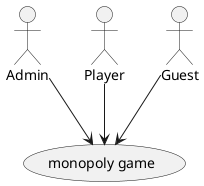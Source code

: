 @@startuml "Monopoly player usecase diagram"

actor Admin as adm
actor Player as plr
actor Guest as gst

usecase "monopoly game" as mgm

adm --> mgm
plr --> mgm
gst --> mgm

@@enduml